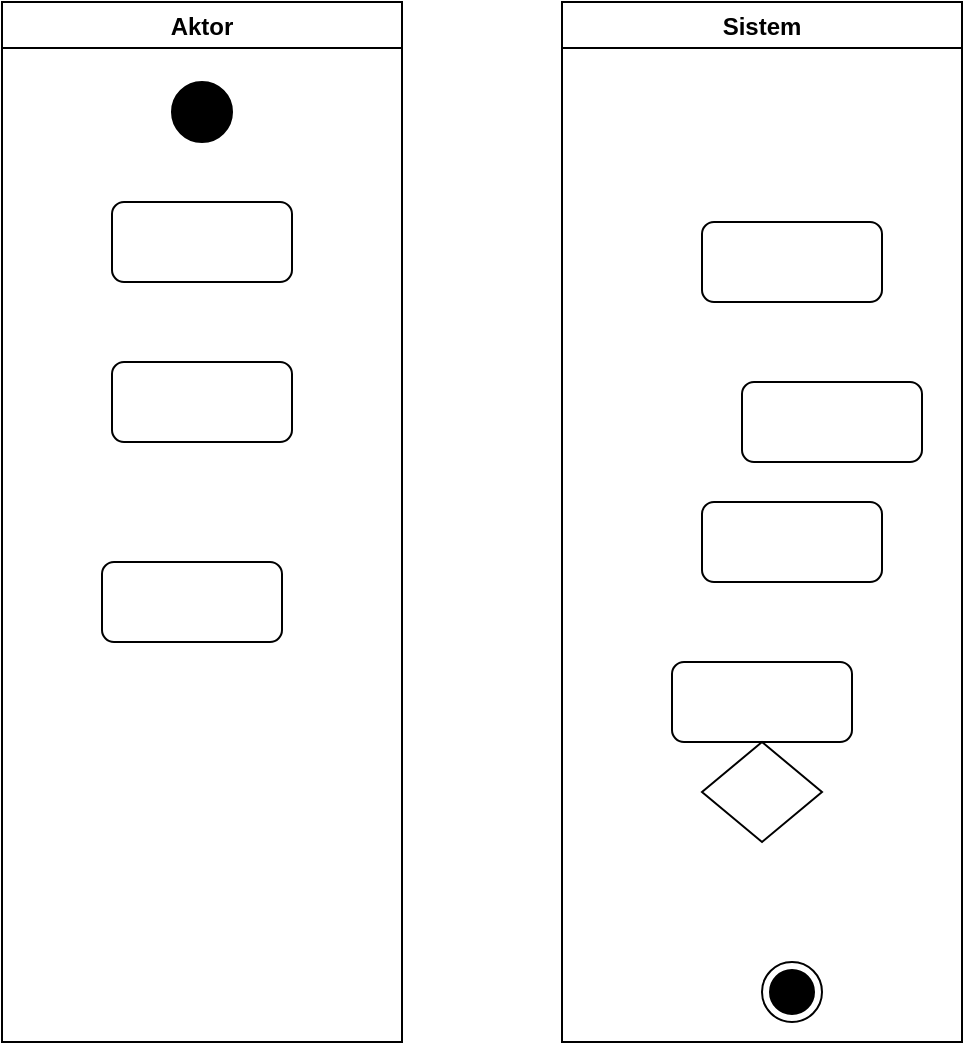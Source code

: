 <mxfile version="20.0.3" type="github">
  <diagram id="KkzKkQOwrlRFmEii48gr" name="Page-1">
    <mxGraphModel dx="594" dy="332" grid="1" gridSize="10" guides="1" tooltips="1" connect="1" arrows="1" fold="1" page="1" pageScale="1" pageWidth="850" pageHeight="1100" math="0" shadow="0">
      <root>
        <mxCell id="0" />
        <mxCell id="1" parent="0" />
        <mxCell id="NRLjOIZcGZSy3UCWqE0s-1" value="Aktor" style="swimlane;" vertex="1" parent="1">
          <mxGeometry x="200" y="80" width="200" height="520" as="geometry" />
        </mxCell>
        <mxCell id="NRLjOIZcGZSy3UCWqE0s-3" value="" style="ellipse;whiteSpace=wrap;html=1;aspect=fixed;fillColor=#000000;" vertex="1" parent="NRLjOIZcGZSy3UCWqE0s-1">
          <mxGeometry x="85" y="40" width="30" height="30" as="geometry" />
        </mxCell>
        <mxCell id="NRLjOIZcGZSy3UCWqE0s-4" value="" style="rounded=1;whiteSpace=wrap;html=1;fillColor=#FFFFFF;" vertex="1" parent="NRLjOIZcGZSy3UCWqE0s-1">
          <mxGeometry x="55" y="100" width="90" height="40" as="geometry" />
        </mxCell>
        <mxCell id="NRLjOIZcGZSy3UCWqE0s-5" value="" style="rounded=1;whiteSpace=wrap;html=1;fillColor=#FFFFFF;" vertex="1" parent="NRLjOIZcGZSy3UCWqE0s-1">
          <mxGeometry x="55" y="180" width="90" height="40" as="geometry" />
        </mxCell>
        <mxCell id="NRLjOIZcGZSy3UCWqE0s-6" value="" style="rounded=1;whiteSpace=wrap;html=1;fillColor=#FFFFFF;" vertex="1" parent="NRLjOIZcGZSy3UCWqE0s-1">
          <mxGeometry x="50" y="280" width="90" height="40" as="geometry" />
        </mxCell>
        <mxCell id="NRLjOIZcGZSy3UCWqE0s-2" value="Sistem" style="swimlane;" vertex="1" parent="1">
          <mxGeometry x="480" y="80" width="200" height="520" as="geometry" />
        </mxCell>
        <mxCell id="NRLjOIZcGZSy3UCWqE0s-7" value="" style="rounded=1;whiteSpace=wrap;html=1;fillColor=#FFFFFF;" vertex="1" parent="NRLjOIZcGZSy3UCWqE0s-2">
          <mxGeometry x="70" y="110" width="90" height="40" as="geometry" />
        </mxCell>
        <mxCell id="NRLjOIZcGZSy3UCWqE0s-8" value="" style="rounded=1;whiteSpace=wrap;html=1;fillColor=#FFFFFF;" vertex="1" parent="NRLjOIZcGZSy3UCWqE0s-2">
          <mxGeometry x="90" y="190" width="90" height="40" as="geometry" />
        </mxCell>
        <mxCell id="NRLjOIZcGZSy3UCWqE0s-9" value="" style="rounded=1;whiteSpace=wrap;html=1;fillColor=#FFFFFF;" vertex="1" parent="NRLjOIZcGZSy3UCWqE0s-2">
          <mxGeometry x="70" y="250" width="90" height="40" as="geometry" />
        </mxCell>
        <mxCell id="NRLjOIZcGZSy3UCWqE0s-10" value="" style="rounded=1;whiteSpace=wrap;html=1;fillColor=#FFFFFF;" vertex="1" parent="NRLjOIZcGZSy3UCWqE0s-2">
          <mxGeometry x="55" y="330" width="90" height="40" as="geometry" />
        </mxCell>
        <mxCell id="NRLjOIZcGZSy3UCWqE0s-11" value="" style="rhombus;whiteSpace=wrap;html=1;fillColor=#FFFFFF;" vertex="1" parent="NRLjOIZcGZSy3UCWqE0s-2">
          <mxGeometry x="70" y="370" width="60" height="50" as="geometry" />
        </mxCell>
        <mxCell id="NRLjOIZcGZSy3UCWqE0s-12" value="" style="ellipse;html=1;shape=endState;fillColor=#000000;strokeColor=#000000;" vertex="1" parent="NRLjOIZcGZSy3UCWqE0s-2">
          <mxGeometry x="100" y="480" width="30" height="30" as="geometry" />
        </mxCell>
      </root>
    </mxGraphModel>
  </diagram>
</mxfile>
